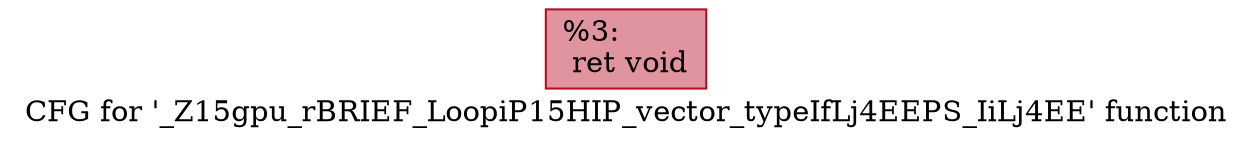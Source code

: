 digraph "CFG for '_Z15gpu_rBRIEF_LoopiP15HIP_vector_typeIfLj4EEPS_IiLj4EE' function" {
	label="CFG for '_Z15gpu_rBRIEF_LoopiP15HIP_vector_typeIfLj4EEPS_IiLj4EE' function";

	Node0x4c074d0 [shape=record,color="#b70d28ff", style=filled, fillcolor="#b70d2870",label="{%3:\l  ret void\l}"];
}
